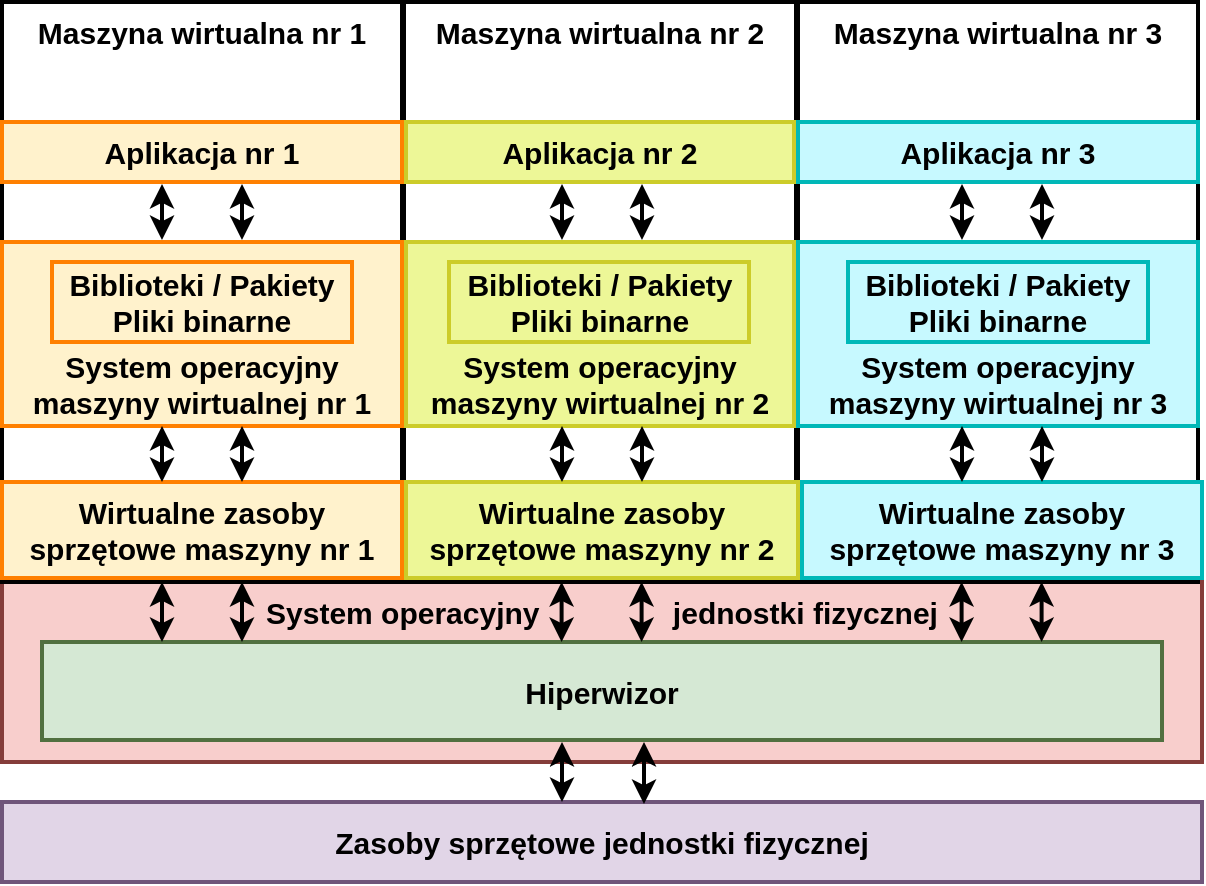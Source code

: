 <mxfile version="14.7.6" type="github">
  <diagram id="Ek7FCcccKqossJ2SFfHG" name="Page-1">
    <mxGraphModel dx="1038" dy="592" grid="1" gridSize="10" guides="1" tooltips="1" connect="1" arrows="1" fold="1" page="1" pageScale="1" pageWidth="850" pageHeight="1100" math="0" shadow="0">
      <root>
        <mxCell id="0" />
        <mxCell id="1" parent="0" />
        <mxCell id="rwt07ugf8TW4-gDHE261-2" value="System operacyjny&amp;nbsp; &amp;nbsp; &amp;nbsp; &amp;nbsp; &amp;nbsp; &amp;nbsp; &amp;nbsp; &amp;nbsp; jednostki fizycznej" style="rounded=0;whiteSpace=wrap;html=1;fontStyle=1;fontSize=15;fillColor=#f8cecc;strokeWidth=2;strokeColor=#853D3A;verticalAlign=top;" parent="1" vertex="1">
          <mxGeometry x="120" y="490" width="600" height="90" as="geometry" />
        </mxCell>
        <mxCell id="rwt07ugf8TW4-gDHE261-42" value="&lt;b style=&quot;font-size: 15px;&quot;&gt;Maszyna wirtualna nr 3&lt;br style=&quot;font-size: 15px;&quot;&gt;&lt;/b&gt;" style="rounded=0;whiteSpace=wrap;html=1;fontSize=15;strokeWidth=2;horizontal=1;align=center;verticalAlign=top;" parent="1" vertex="1">
          <mxGeometry x="518" y="200" width="200" height="290" as="geometry" />
        </mxCell>
        <mxCell id="rwt07ugf8TW4-gDHE261-41" value="&lt;b style=&quot;font-size: 15px;&quot;&gt;Maszyna wirtualna nr 2&lt;br style=&quot;font-size: 15px;&quot;&gt;&lt;/b&gt;" style="rounded=0;whiteSpace=wrap;html=1;fontSize=15;strokeWidth=2;horizontal=1;align=center;verticalAlign=top;" parent="1" vertex="1">
          <mxGeometry x="321" y="200" width="196" height="290" as="geometry" />
        </mxCell>
        <mxCell id="rwt07ugf8TW4-gDHE261-18" value="&lt;b style=&quot;font-size: 15px;&quot;&gt;Maszyna wirtualna nr 1&lt;br style=&quot;font-size: 15px;&quot;&gt;&lt;/b&gt;" style="rounded=0;whiteSpace=wrap;html=1;fontSize=15;strokeWidth=2;horizontal=1;align=center;verticalAlign=top;" parent="1" vertex="1">
          <mxGeometry x="120" y="200" width="200" height="290" as="geometry" />
        </mxCell>
        <mxCell id="rwt07ugf8TW4-gDHE261-1" value="Zasoby sprzętowe jednostki fizycznej" style="rounded=0;whiteSpace=wrap;html=1;fontStyle=1;fontSize=15;fillColor=#e1d5e7;strokeWidth=2;strokeColor=#6F557A;" parent="1" vertex="1">
          <mxGeometry x="120" y="600" width="600" height="40" as="geometry" />
        </mxCell>
        <mxCell id="rwt07ugf8TW4-gDHE261-3" value="Hiperwizor" style="rounded=0;whiteSpace=wrap;html=1;fontStyle=1;fontSize=15;fillColor=#d5e8d4;strokeWidth=2;strokeColor=#517040;" parent="1" vertex="1">
          <mxGeometry x="140" y="520" width="560" height="49" as="geometry" />
        </mxCell>
        <mxCell id="rwt07ugf8TW4-gDHE261-4" value="System operacyjny maszyny wirtualnej nr 1" style="rounded=0;whiteSpace=wrap;html=1;fontStyle=1;fontSize=15;fillColor=#fff2cc;strokeColor=#FF8000;strokeWidth=2;verticalAlign=bottom;" parent="1" vertex="1">
          <mxGeometry x="120" y="320" width="200" height="92" as="geometry" />
        </mxCell>
        <mxCell id="rwt07ugf8TW4-gDHE261-5" value="&lt;span style=&quot;font-size: 15px; font-weight: 700;&quot;&gt;System operacyjny maszyny wirtualnej nr 2&lt;/span&gt;" style="rounded=0;whiteSpace=wrap;html=1;fillColor=#EDF797;strokeColor=#CCCC29;strokeWidth=2;verticalAlign=bottom;fontSize=15;" parent="1" vertex="1">
          <mxGeometry x="322" y="320" width="194" height="92" as="geometry" />
        </mxCell>
        <mxCell id="rwt07ugf8TW4-gDHE261-6" value="&lt;span style=&quot;font-size: 15px; font-weight: 700;&quot;&gt;System operacyjny maszyny wirtualnej nr 3&lt;/span&gt;" style="rounded=0;whiteSpace=wrap;html=1;fillColor=#C7F9FF;strokeColor=#00B8B8;strokeWidth=2;verticalAlign=bottom;fontSize=15;" parent="1" vertex="1">
          <mxGeometry x="518" y="320" width="200" height="92" as="geometry" />
        </mxCell>
        <mxCell id="rwt07ugf8TW4-gDHE261-7" value="&lt;font style=&quot;font-size: 15px;&quot;&gt;&lt;b style=&quot;font-size: 15px;&quot;&gt;Biblioteki / Pakiety&lt;br style=&quot;font-size: 15px;&quot;&gt;Pliki binarne&lt;/b&gt;&lt;/font&gt;" style="rounded=0;whiteSpace=wrap;html=1;fillColor=#fff2cc;strokeColor=#FF8000;strokeWidth=2;verticalAlign=middle;fontSize=15;" parent="1" vertex="1">
          <mxGeometry x="145" y="330" width="150" height="40" as="geometry" />
        </mxCell>
        <mxCell id="rwt07ugf8TW4-gDHE261-8" value="&lt;b style=&quot;font-size: 15px;&quot;&gt;Biblioteki / Pakiety&lt;br style=&quot;font-size: 15px;&quot;&gt;Pliki binarne&lt;/b&gt;" style="rounded=0;whiteSpace=wrap;html=1;fillColor=#EDF797;strokeColor=#CCCC29;strokeWidth=2;fontSize=15;" parent="1" vertex="1">
          <mxGeometry x="343.5" y="330" width="150" height="40" as="geometry" />
        </mxCell>
        <mxCell id="rwt07ugf8TW4-gDHE261-9" value="&lt;b style=&quot;font-size: 15px;&quot;&gt;Biblioteki / Pakiety&lt;br style=&quot;font-size: 15px;&quot;&gt;Pliki binarne&lt;/b&gt;" style="rounded=0;whiteSpace=wrap;html=1;fillColor=#C7F9FF;strokeColor=#00B8B8;strokeWidth=2;fontSize=15;" parent="1" vertex="1">
          <mxGeometry x="543" y="330" width="150" height="40" as="geometry" />
        </mxCell>
        <mxCell id="rwt07ugf8TW4-gDHE261-10" value="Aplikacja nr 1" style="rounded=0;whiteSpace=wrap;html=1;fontStyle=1;fontSize=15;fillColor=#fff2cc;strokeColor=#FF8000;strokeWidth=2;" parent="1" vertex="1">
          <mxGeometry x="120" y="260" width="200" height="30" as="geometry" />
        </mxCell>
        <mxCell id="rwt07ugf8TW4-gDHE261-11" value="&lt;span style=&quot;font-size: 15px; font-weight: 700;&quot;&gt;Aplikacja nr 2&lt;/span&gt;" style="rounded=0;whiteSpace=wrap;html=1;fillColor=#EDF797;strokeColor=#CCCC29;strokeWidth=2;fontSize=15;" parent="1" vertex="1">
          <mxGeometry x="322" y="260" width="194" height="30" as="geometry" />
        </mxCell>
        <mxCell id="rwt07ugf8TW4-gDHE261-12" value="&lt;span style=&quot;font-size: 15px; font-weight: 700;&quot;&gt;Aplikacja nr 3&lt;/span&gt;" style="rounded=0;whiteSpace=wrap;html=1;fillColor=#C7F9FF;strokeColor=#00B8B8;strokeWidth=2;fontSize=15;" parent="1" vertex="1">
          <mxGeometry x="518" y="260" width="200" height="30" as="geometry" />
        </mxCell>
        <mxCell id="rwt07ugf8TW4-gDHE261-22" value="" style="endArrow=classic;startArrow=classic;html=1;fontSize=16;strokeWidth=2;" parent="1" edge="1">
          <mxGeometry width="50" height="50" relative="1" as="geometry">
            <mxPoint x="441" y="601" as="sourcePoint" />
            <mxPoint x="441" y="570" as="targetPoint" />
          </mxGeometry>
        </mxCell>
        <mxCell id="rwt07ugf8TW4-gDHE261-23" value="" style="endArrow=classic;startArrow=classic;html=1;fontSize=16;strokeWidth=2;" parent="1" edge="1">
          <mxGeometry width="50" height="50" relative="1" as="geometry">
            <mxPoint x="400" y="600" as="sourcePoint" />
            <mxPoint x="400" y="570" as="targetPoint" />
          </mxGeometry>
        </mxCell>
        <mxCell id="rwt07ugf8TW4-gDHE261-25" value="Wirtualne zasoby sprzętowe maszyny nr 1" style="rounded=0;whiteSpace=wrap;html=1;fontStyle=1;fontSize=15;fillColor=#fff2cc;strokeColor=#FF8000;strokeWidth=2;" parent="1" vertex="1">
          <mxGeometry x="120" y="440" width="200" height="48" as="geometry" />
        </mxCell>
        <mxCell id="rwt07ugf8TW4-gDHE261-26" value="&lt;span style=&quot;font-size: 15px; font-weight: 700;&quot;&gt;Wirtualne zasoby sprzętowe maszyny nr 2&lt;/span&gt;" style="rounded=0;whiteSpace=wrap;html=1;fillColor=#EDF797;strokeColor=#CCCC29;strokeWidth=2;fontSize=15;" parent="1" vertex="1">
          <mxGeometry x="322" y="440" width="196" height="48" as="geometry" />
        </mxCell>
        <mxCell id="rwt07ugf8TW4-gDHE261-27" value="&lt;span style=&quot;font-size: 15px; font-weight: 700;&quot;&gt;Wirtualne zasoby sprzętowe maszyny nr 3&lt;/span&gt;" style="rounded=0;whiteSpace=wrap;html=1;fillColor=#C7F9FF;strokeColor=#00B8B8;strokeWidth=2;fontSize=15;" parent="1" vertex="1">
          <mxGeometry x="520" y="440" width="200" height="48" as="geometry" />
        </mxCell>
        <mxCell id="rwt07ugf8TW4-gDHE261-29" value="" style="endArrow=classic;startArrow=classic;html=1;fontSize=16;strokeWidth=2;" parent="1" edge="1">
          <mxGeometry width="50" height="50" relative="1" as="geometry">
            <mxPoint x="200" y="440" as="sourcePoint" />
            <mxPoint x="200" y="412" as="targetPoint" />
          </mxGeometry>
        </mxCell>
        <mxCell id="rwt07ugf8TW4-gDHE261-30" value="" style="endArrow=classic;startArrow=classic;html=1;fontSize=16;strokeWidth=2;" parent="1" edge="1">
          <mxGeometry width="50" height="50" relative="1" as="geometry">
            <mxPoint x="240" y="440.0" as="sourcePoint" />
            <mxPoint x="240" y="412" as="targetPoint" />
          </mxGeometry>
        </mxCell>
        <mxCell id="rwt07ugf8TW4-gDHE261-31" value="" style="endArrow=classic;startArrow=classic;html=1;fontSize=16;strokeWidth=2;" parent="1" edge="1">
          <mxGeometry width="50" height="50" relative="1" as="geometry">
            <mxPoint x="400" y="440.0" as="sourcePoint" />
            <mxPoint x="400" y="412" as="targetPoint" />
          </mxGeometry>
        </mxCell>
        <mxCell id="rwt07ugf8TW4-gDHE261-32" value="" style="endArrow=classic;startArrow=classic;html=1;fontSize=16;strokeWidth=2;" parent="1" edge="1">
          <mxGeometry width="50" height="50" relative="1" as="geometry">
            <mxPoint x="440" y="440.0" as="sourcePoint" />
            <mxPoint x="440" y="412" as="targetPoint" />
          </mxGeometry>
        </mxCell>
        <mxCell id="rwt07ugf8TW4-gDHE261-33" value="" style="endArrow=classic;startArrow=classic;html=1;fontSize=16;strokeWidth=2;" parent="1" edge="1">
          <mxGeometry width="50" height="50" relative="1" as="geometry">
            <mxPoint x="600" y="440.0" as="sourcePoint" />
            <mxPoint x="600" y="412" as="targetPoint" />
          </mxGeometry>
        </mxCell>
        <mxCell id="rwt07ugf8TW4-gDHE261-34" value="" style="endArrow=classic;startArrow=classic;html=1;fontSize=16;strokeWidth=2;" parent="1" edge="1">
          <mxGeometry width="50" height="50" relative="1" as="geometry">
            <mxPoint x="640" y="440.0" as="sourcePoint" />
            <mxPoint x="640" y="412" as="targetPoint" />
          </mxGeometry>
        </mxCell>
        <mxCell id="rwt07ugf8TW4-gDHE261-35" value="" style="endArrow=classic;startArrow=classic;html=1;fontSize=16;strokeWidth=2;" parent="1" edge="1">
          <mxGeometry width="50" height="50" relative="1" as="geometry">
            <mxPoint x="200" y="319.0" as="sourcePoint" />
            <mxPoint x="200" y="291" as="targetPoint" />
          </mxGeometry>
        </mxCell>
        <mxCell id="rwt07ugf8TW4-gDHE261-36" value="" style="endArrow=classic;startArrow=classic;html=1;fontSize=16;strokeWidth=2;" parent="1" edge="1">
          <mxGeometry width="50" height="50" relative="1" as="geometry">
            <mxPoint x="240" y="319.0" as="sourcePoint" />
            <mxPoint x="240" y="291" as="targetPoint" />
          </mxGeometry>
        </mxCell>
        <mxCell id="rwt07ugf8TW4-gDHE261-37" value="" style="endArrow=classic;startArrow=classic;html=1;fontSize=16;strokeWidth=2;" parent="1" edge="1">
          <mxGeometry width="50" height="50" relative="1" as="geometry">
            <mxPoint x="400" y="319.0" as="sourcePoint" />
            <mxPoint x="400" y="291" as="targetPoint" />
          </mxGeometry>
        </mxCell>
        <mxCell id="rwt07ugf8TW4-gDHE261-38" value="" style="endArrow=classic;startArrow=classic;html=1;fontSize=16;strokeWidth=2;" parent="1" edge="1">
          <mxGeometry width="50" height="50" relative="1" as="geometry">
            <mxPoint x="440" y="319.0" as="sourcePoint" />
            <mxPoint x="440" y="291" as="targetPoint" />
          </mxGeometry>
        </mxCell>
        <mxCell id="rwt07ugf8TW4-gDHE261-39" value="" style="endArrow=classic;startArrow=classic;html=1;fontSize=16;strokeWidth=2;" parent="1" edge="1">
          <mxGeometry width="50" height="50" relative="1" as="geometry">
            <mxPoint x="600" y="319.0" as="sourcePoint" />
            <mxPoint x="600" y="291" as="targetPoint" />
          </mxGeometry>
        </mxCell>
        <mxCell id="rwt07ugf8TW4-gDHE261-40" value="" style="endArrow=classic;startArrow=classic;html=1;fontSize=16;strokeWidth=2;" parent="1" edge="1">
          <mxGeometry width="50" height="50" relative="1" as="geometry">
            <mxPoint x="640" y="319.0" as="sourcePoint" />
            <mxPoint x="640" y="291" as="targetPoint" />
          </mxGeometry>
        </mxCell>
        <mxCell id="rwt07ugf8TW4-gDHE261-44" value="" style="endArrow=classic;startArrow=classic;html=1;fontSize=16;strokeWidth=2;" parent="1" edge="1">
          <mxGeometry width="50" height="50" relative="1" as="geometry">
            <mxPoint x="240" y="520" as="sourcePoint" />
            <mxPoint x="240" y="490" as="targetPoint" />
          </mxGeometry>
        </mxCell>
        <mxCell id="lZJnUTm1Z6NrcP9uxZtp-7" value="" style="endArrow=classic;startArrow=classic;html=1;fontSize=16;strokeWidth=2;" edge="1" parent="1">
          <mxGeometry width="50" height="50" relative="1" as="geometry">
            <mxPoint x="200" y="520" as="sourcePoint" />
            <mxPoint x="200" y="490" as="targetPoint" />
          </mxGeometry>
        </mxCell>
        <mxCell id="lZJnUTm1Z6NrcP9uxZtp-8" value="" style="endArrow=classic;startArrow=classic;html=1;fontSize=16;strokeWidth=2;" edge="1" parent="1">
          <mxGeometry width="50" height="50" relative="1" as="geometry">
            <mxPoint x="439.8" y="520" as="sourcePoint" />
            <mxPoint x="439.8" y="490" as="targetPoint" />
          </mxGeometry>
        </mxCell>
        <mxCell id="lZJnUTm1Z6NrcP9uxZtp-9" value="" style="endArrow=classic;startArrow=classic;html=1;fontSize=16;strokeWidth=2;" edge="1" parent="1">
          <mxGeometry width="50" height="50" relative="1" as="geometry">
            <mxPoint x="399.8" y="520" as="sourcePoint" />
            <mxPoint x="399.8" y="490" as="targetPoint" />
          </mxGeometry>
        </mxCell>
        <mxCell id="lZJnUTm1Z6NrcP9uxZtp-10" value="" style="endArrow=classic;startArrow=classic;html=1;fontSize=16;strokeWidth=2;" edge="1" parent="1">
          <mxGeometry width="50" height="50" relative="1" as="geometry">
            <mxPoint x="639.8" y="520" as="sourcePoint" />
            <mxPoint x="639.8" y="490" as="targetPoint" />
          </mxGeometry>
        </mxCell>
        <mxCell id="lZJnUTm1Z6NrcP9uxZtp-11" value="" style="endArrow=classic;startArrow=classic;html=1;fontSize=16;strokeWidth=2;" edge="1" parent="1">
          <mxGeometry width="50" height="50" relative="1" as="geometry">
            <mxPoint x="599.8" y="520" as="sourcePoint" />
            <mxPoint x="599.8" y="490" as="targetPoint" />
          </mxGeometry>
        </mxCell>
      </root>
    </mxGraphModel>
  </diagram>
</mxfile>
